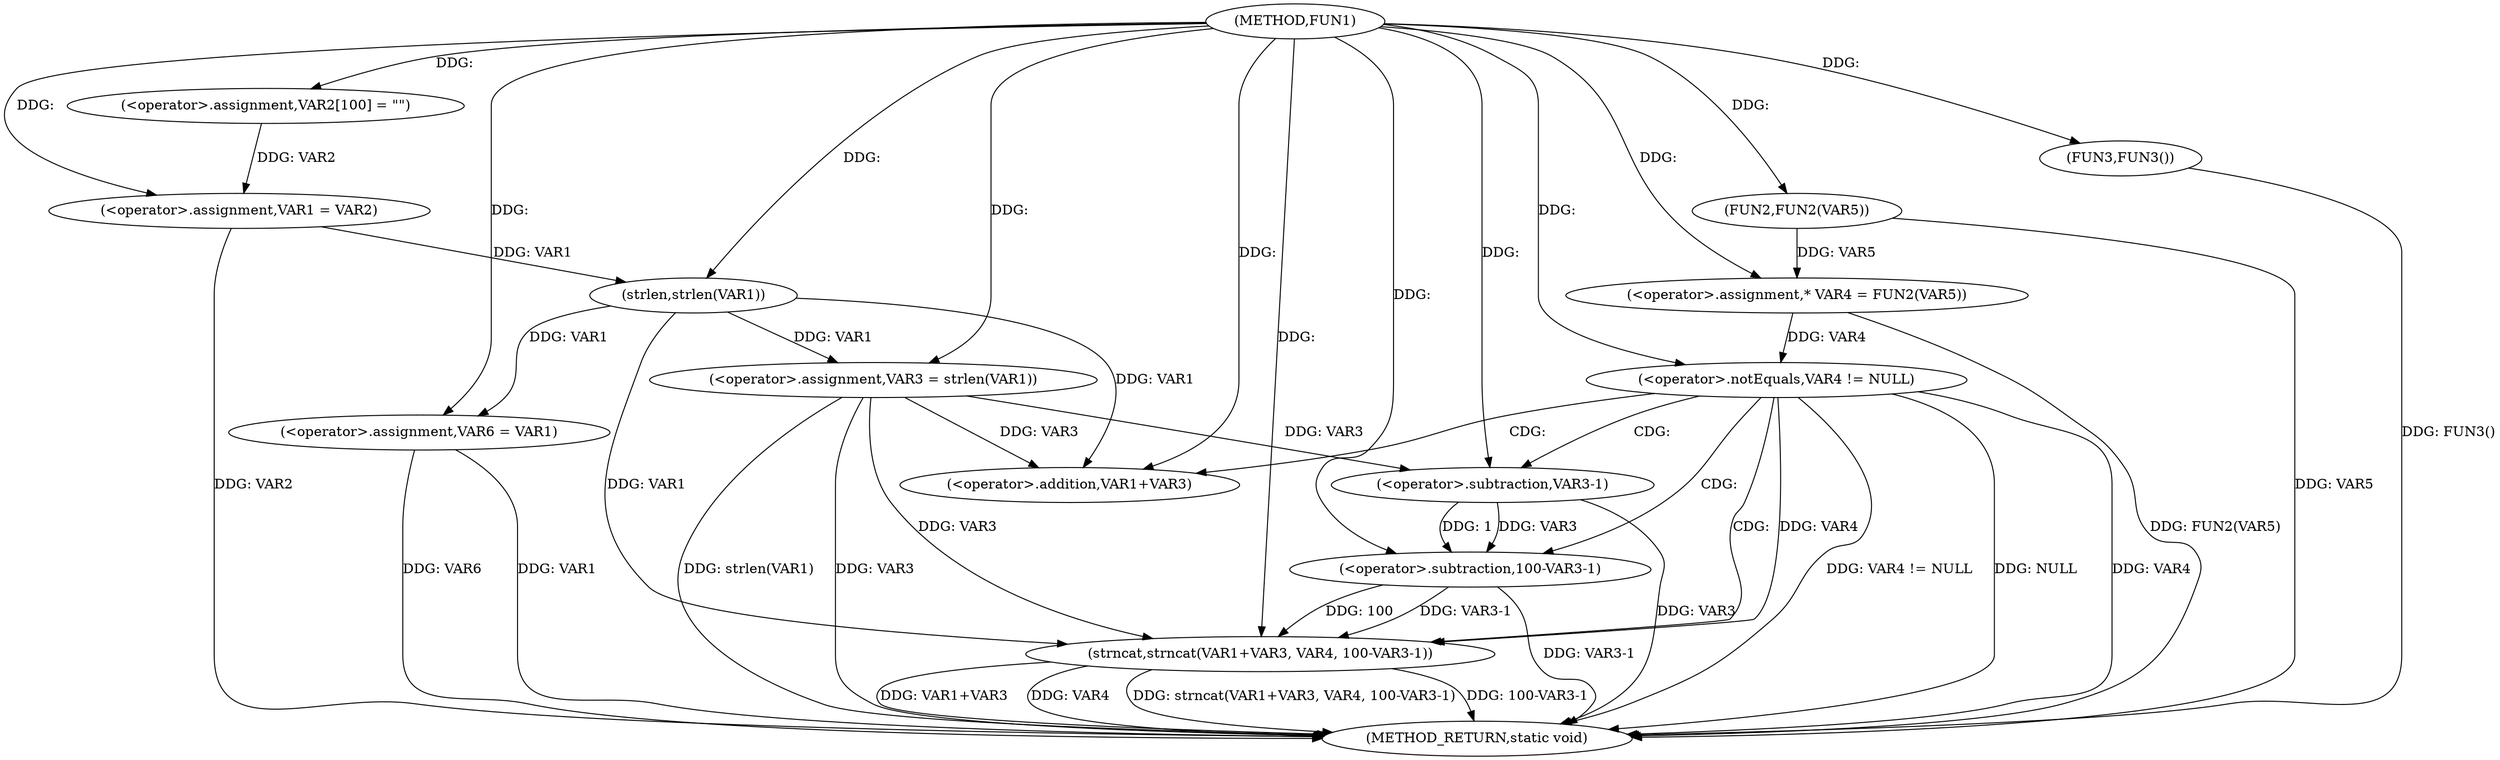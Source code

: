 digraph FUN1 {  
"1000100" [label = "(METHOD,FUN1)" ]
"1000140" [label = "(METHOD_RETURN,static void)" ]
"1000104" [label = "(<operator>.assignment,VAR2[100] = \"\")" ]
"1000107" [label = "(<operator>.assignment,VAR1 = VAR2)" ]
"1000112" [label = "(<operator>.assignment,VAR3 = strlen(VAR1))" ]
"1000114" [label = "(strlen,strlen(VAR1))" ]
"1000117" [label = "(<operator>.assignment,* VAR4 = FUN2(VAR5))" ]
"1000119" [label = "(FUN2,FUN2(VAR5))" ]
"1000122" [label = "(<operator>.notEquals,VAR4 != NULL)" ]
"1000126" [label = "(strncat,strncat(VAR1+VAR3, VAR4, 100-VAR3-1))" ]
"1000127" [label = "(<operator>.addition,VAR1+VAR3)" ]
"1000131" [label = "(<operator>.subtraction,100-VAR3-1)" ]
"1000133" [label = "(<operator>.subtraction,VAR3-1)" ]
"1000136" [label = "(<operator>.assignment,VAR6 = VAR1)" ]
"1000139" [label = "(FUN3,FUN3())" ]
  "1000112" -> "1000140"  [ label = "DDG: strlen(VAR1)"] 
  "1000133" -> "1000140"  [ label = "DDG: VAR3"] 
  "1000126" -> "1000140"  [ label = "DDG: VAR1+VAR3"] 
  "1000136" -> "1000140"  [ label = "DDG: VAR1"] 
  "1000117" -> "1000140"  [ label = "DDG: FUN2(VAR5)"] 
  "1000126" -> "1000140"  [ label = "DDG: VAR4"] 
  "1000126" -> "1000140"  [ label = "DDG: strncat(VAR1+VAR3, VAR4, 100-VAR3-1)"] 
  "1000122" -> "1000140"  [ label = "DDG: VAR4"] 
  "1000139" -> "1000140"  [ label = "DDG: FUN3()"] 
  "1000131" -> "1000140"  [ label = "DDG: VAR3-1"] 
  "1000112" -> "1000140"  [ label = "DDG: VAR3"] 
  "1000119" -> "1000140"  [ label = "DDG: VAR5"] 
  "1000122" -> "1000140"  [ label = "DDG: VAR4 != NULL"] 
  "1000136" -> "1000140"  [ label = "DDG: VAR6"] 
  "1000107" -> "1000140"  [ label = "DDG: VAR2"] 
  "1000126" -> "1000140"  [ label = "DDG: 100-VAR3-1"] 
  "1000122" -> "1000140"  [ label = "DDG: NULL"] 
  "1000100" -> "1000104"  [ label = "DDG: "] 
  "1000104" -> "1000107"  [ label = "DDG: VAR2"] 
  "1000100" -> "1000107"  [ label = "DDG: "] 
  "1000114" -> "1000112"  [ label = "DDG: VAR1"] 
  "1000100" -> "1000112"  [ label = "DDG: "] 
  "1000107" -> "1000114"  [ label = "DDG: VAR1"] 
  "1000100" -> "1000114"  [ label = "DDG: "] 
  "1000119" -> "1000117"  [ label = "DDG: VAR5"] 
  "1000100" -> "1000117"  [ label = "DDG: "] 
  "1000100" -> "1000119"  [ label = "DDG: "] 
  "1000117" -> "1000122"  [ label = "DDG: VAR4"] 
  "1000100" -> "1000122"  [ label = "DDG: "] 
  "1000114" -> "1000126"  [ label = "DDG: VAR1"] 
  "1000100" -> "1000126"  [ label = "DDG: "] 
  "1000112" -> "1000126"  [ label = "DDG: VAR3"] 
  "1000114" -> "1000127"  [ label = "DDG: VAR1"] 
  "1000100" -> "1000127"  [ label = "DDG: "] 
  "1000112" -> "1000127"  [ label = "DDG: VAR3"] 
  "1000122" -> "1000126"  [ label = "DDG: VAR4"] 
  "1000131" -> "1000126"  [ label = "DDG: 100"] 
  "1000131" -> "1000126"  [ label = "DDG: VAR3-1"] 
  "1000100" -> "1000131"  [ label = "DDG: "] 
  "1000133" -> "1000131"  [ label = "DDG: VAR3"] 
  "1000133" -> "1000131"  [ label = "DDG: 1"] 
  "1000100" -> "1000133"  [ label = "DDG: "] 
  "1000112" -> "1000133"  [ label = "DDG: VAR3"] 
  "1000114" -> "1000136"  [ label = "DDG: VAR1"] 
  "1000100" -> "1000136"  [ label = "DDG: "] 
  "1000100" -> "1000139"  [ label = "DDG: "] 
  "1000122" -> "1000133"  [ label = "CDG: "] 
  "1000122" -> "1000127"  [ label = "CDG: "] 
  "1000122" -> "1000131"  [ label = "CDG: "] 
  "1000122" -> "1000126"  [ label = "CDG: "] 
}
